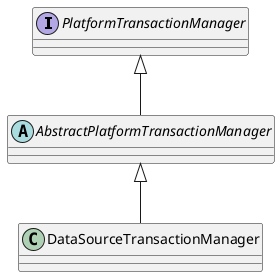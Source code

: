 @startuml

/'
abstract class AbstractList
abstract AbstractCollection
interface List
interface Collection

List <|-- AbstractList
Collection <|-- AbstractCollection

Collection <|- List
AbstractCollection <|- AbstractList
AbstractList <|-- ArrayList

class ArrayList {
Object[] elementData
size()
}

enum TimeUnit {
DAYS
HOURS
MINUTES
}
'/

 interface PlatformTransactionManager

 abstract class AbstractPlatformTransactionManager

 PlatformTransactionManager <|-- AbstractPlatformTransactionManager

class DataSourceTransactionManager

AbstractPlatformTransactionManager <|-- DataSourceTransactionManager

@enduml